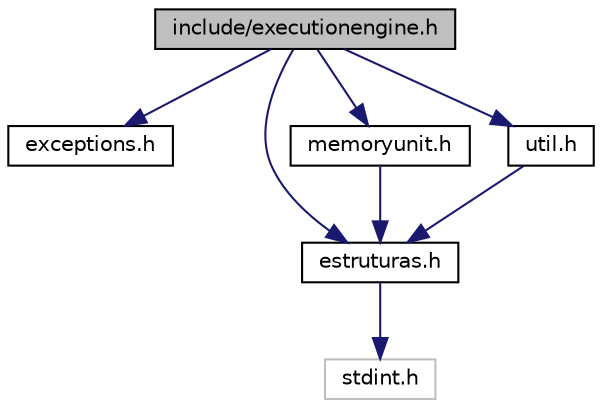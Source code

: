 digraph "include/executionengine.h"
{
  edge [fontname="Helvetica",fontsize="10",labelfontname="Helvetica",labelfontsize="10"];
  node [fontname="Helvetica",fontsize="10",shape=record];
  Node1 [label="include/executionengine.h",height=0.2,width=0.4,color="black", fillcolor="grey75", style="filled", fontcolor="black"];
  Node1 -> Node2 [color="midnightblue",fontsize="10",style="solid"];
  Node2 [label="exceptions.h",height=0.2,width=0.4,color="black", fillcolor="white", style="filled",URL="$exceptions_8h.html",tooltip="Lista de Excecoes Trataveis da JVM. "];
  Node1 -> Node3 [color="midnightblue",fontsize="10",style="solid"];
  Node3 [label="estruturas.h",height=0.2,width=0.4,color="black", fillcolor="white", style="filled",URL="$estruturas_8h.html",tooltip="Estruturas da JVM. "];
  Node3 -> Node4 [color="midnightblue",fontsize="10",style="solid"];
  Node4 [label="stdint.h",height=0.2,width=0.4,color="grey75", fillcolor="white", style="filled"];
  Node1 -> Node5 [color="midnightblue",fontsize="10",style="solid"];
  Node5 [label="memoryunit.h",height=0.2,width=0.4,color="black", fillcolor="white", style="filled",URL="$memoryunit_8h.html",tooltip="Interface da Unidade de Memoria da JVM. "];
  Node5 -> Node3 [color="midnightblue",fontsize="10",style="solid"];
  Node1 -> Node6 [color="midnightblue",fontsize="10",style="solid"];
  Node6 [label="util.h",height=0.2,width=0.4,color="black", fillcolor="white", style="filled",URL="$util_8h.html",tooltip="Interface com funcoes de utilidade para a JVM operar. "];
  Node6 -> Node3 [color="midnightblue",fontsize="10",style="solid"];
}
